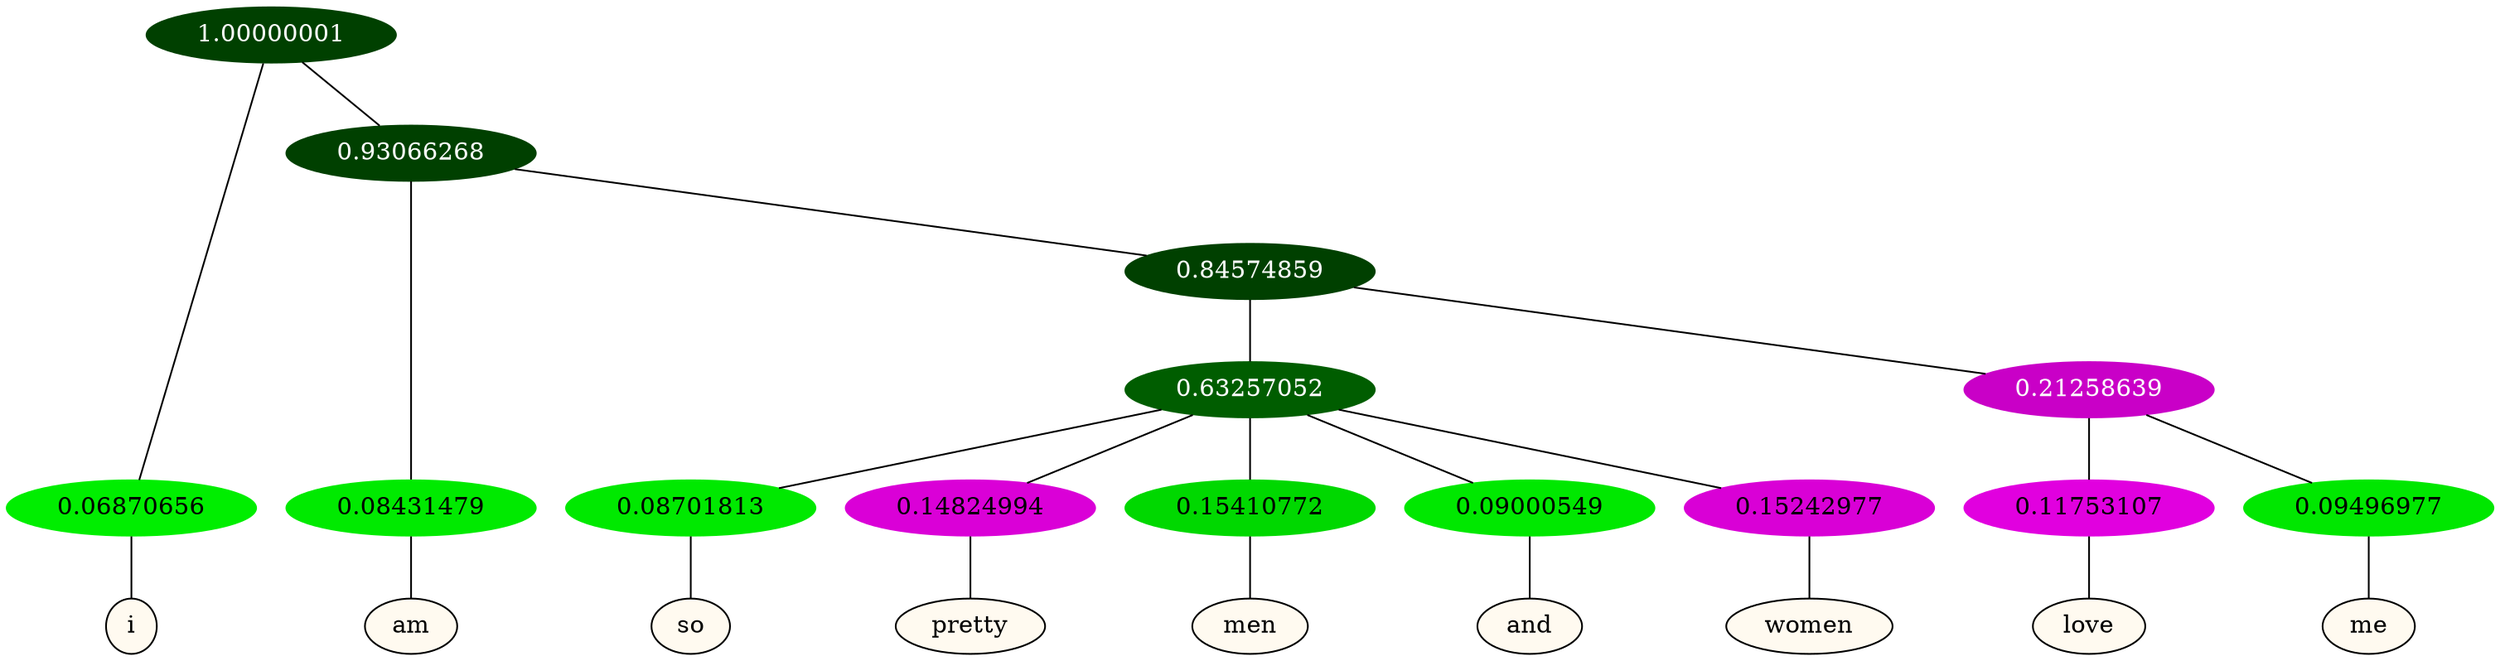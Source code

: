 graph {
	node [format=png height=0.15 nodesep=0.001 ordering=out overlap=prism overlap_scaling=0.01 ranksep=0.001 ratio=0.2 style=filled width=0.15]
	{
		rank=same
		a_w_1 [label=i color=black fillcolor=floralwhite style="filled,solid"]
		a_w_3 [label=am color=black fillcolor=floralwhite style="filled,solid"]
		a_w_7 [label=so color=black fillcolor=floralwhite style="filled,solid"]
		a_w_8 [label=pretty color=black fillcolor=floralwhite style="filled,solid"]
		a_w_9 [label=men color=black fillcolor=floralwhite style="filled,solid"]
		a_w_10 [label=and color=black fillcolor=floralwhite style="filled,solid"]
		a_w_11 [label=women color=black fillcolor=floralwhite style="filled,solid"]
		a_w_12 [label=love color=black fillcolor=floralwhite style="filled,solid"]
		a_w_13 [label=me color=black fillcolor=floralwhite style="filled,solid"]
	}
	a_n_1 -- a_w_1
	a_n_3 -- a_w_3
	a_n_7 -- a_w_7
	a_n_8 -- a_w_8
	a_n_9 -- a_w_9
	a_n_10 -- a_w_10
	a_n_11 -- a_w_11
	a_n_12 -- a_w_12
	a_n_13 -- a_w_13
	{
		rank=same
		a_n_1 [label=0.06870656 color="0.334 1.000 0.931" fontcolor=black]
		a_n_3 [label=0.08431479 color="0.334 1.000 0.916" fontcolor=black]
		a_n_7 [label=0.08701813 color="0.334 1.000 0.913" fontcolor=black]
		a_n_8 [label=0.14824994 color="0.835 1.000 0.852" fontcolor=black]
		a_n_9 [label=0.15410772 color="0.334 1.000 0.846" fontcolor=black]
		a_n_10 [label=0.09000549 color="0.334 1.000 0.910" fontcolor=black]
		a_n_11 [label=0.15242977 color="0.835 1.000 0.848" fontcolor=black]
		a_n_12 [label=0.11753107 color="0.835 1.000 0.882" fontcolor=black]
		a_n_13 [label=0.09496977 color="0.334 1.000 0.905" fontcolor=black]
	}
	a_n_0 [label=1.00000001 color="0.334 1.000 0.250" fontcolor=grey99]
	a_n_0 -- a_n_1
	a_n_2 [label=0.93066268 color="0.334 1.000 0.250" fontcolor=grey99]
	a_n_0 -- a_n_2
	a_n_2 -- a_n_3
	a_n_4 [label=0.84574859 color="0.334 1.000 0.250" fontcolor=grey99]
	a_n_2 -- a_n_4
	a_n_5 [label=0.63257052 color="0.334 1.000 0.367" fontcolor=grey99]
	a_n_4 -- a_n_5
	a_n_6 [label=0.21258639 color="0.835 1.000 0.787" fontcolor=grey99]
	a_n_4 -- a_n_6
	a_n_5 -- a_n_7
	a_n_5 -- a_n_8
	a_n_5 -- a_n_9
	a_n_5 -- a_n_10
	a_n_5 -- a_n_11
	a_n_6 -- a_n_12
	a_n_6 -- a_n_13
}
